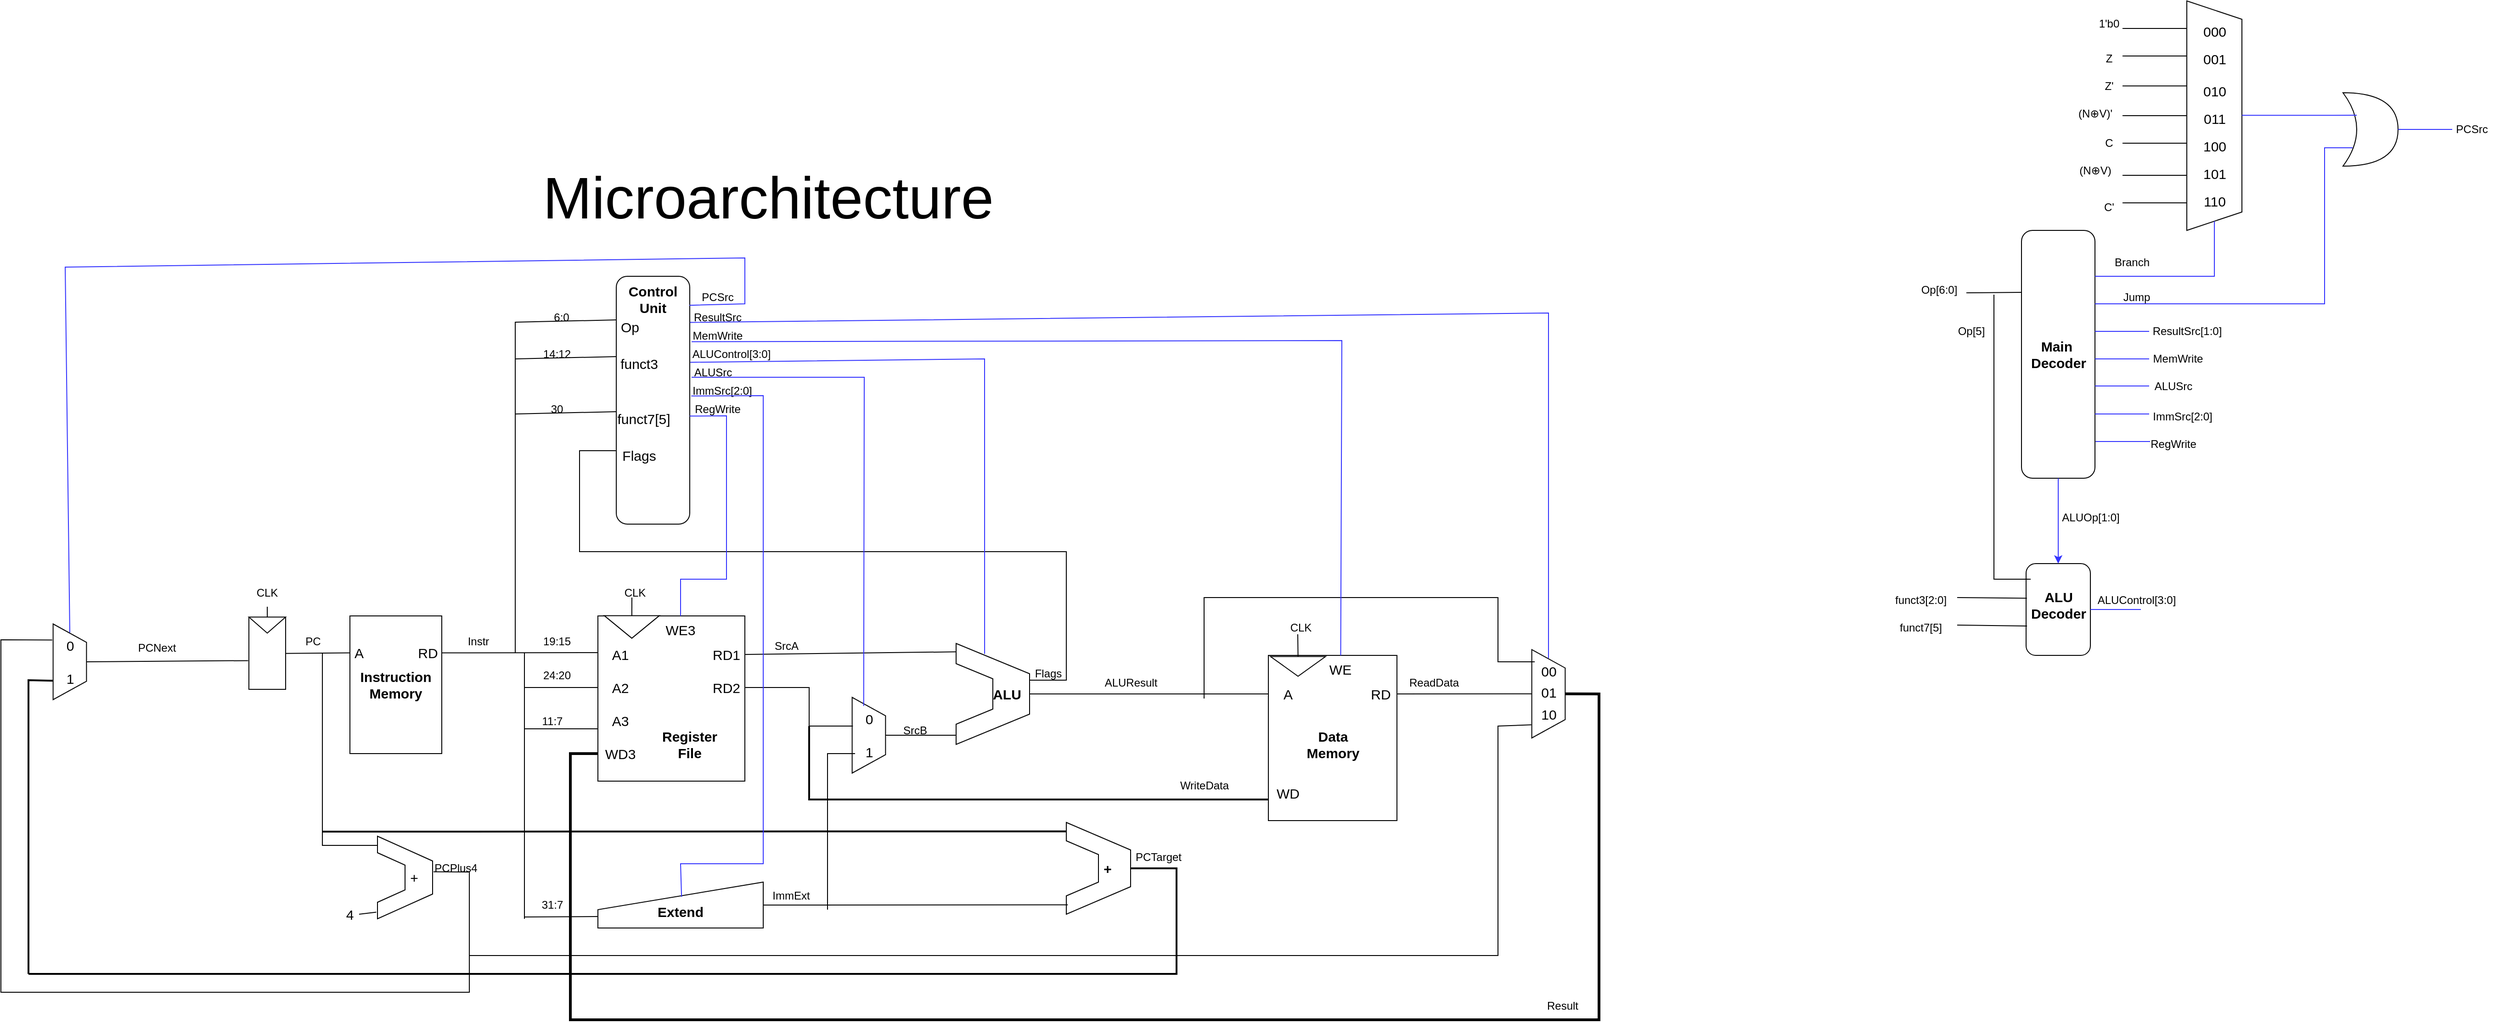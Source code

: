 <mxfile version="24.7.7">
  <diagram name="Page-1" id="c045TEzdk-SqHXNP3rUD">
    <mxGraphModel dx="529" dy="303" grid="1" gridSize="10" guides="1" tooltips="1" connect="1" arrows="1" fold="1" page="1" pageScale="1" pageWidth="3300" pageHeight="2339" math="0" shadow="0">
      <root>
        <mxCell id="0" />
        <mxCell id="1" parent="0" />
        <mxCell id="kE1xLlnzsojC-IhX8l6a-12" value="" style="group" vertex="1" connectable="0" parent="1">
          <mxGeometry x="210" y="710" width="30" height="100" as="geometry" />
        </mxCell>
        <mxCell id="kE1xLlnzsojC-IhX8l6a-8" value="" style="shape=trapezoid;perimeter=trapezoidPerimeter;whiteSpace=wrap;html=1;fixedSize=1;rotation=90;size=20;" vertex="1" parent="kE1xLlnzsojC-IhX8l6a-12">
          <mxGeometry x="-26.25" y="31.818" width="82.5" height="36.364" as="geometry" />
        </mxCell>
        <mxCell id="kE1xLlnzsojC-IhX8l6a-9" value="&lt;font style=&quot;font-size: 15px;&quot;&gt;0&lt;/font&gt;" style="text;html=1;align=center;verticalAlign=middle;whiteSpace=wrap;rounded=0;" vertex="1" parent="kE1xLlnzsojC-IhX8l6a-12">
          <mxGeometry x="3.75" y="18.182" width="22.5" height="27.273" as="geometry" />
        </mxCell>
        <mxCell id="kE1xLlnzsojC-IhX8l6a-10" value="&lt;font style=&quot;font-size: 15px;&quot;&gt;1&lt;/font&gt;" style="text;html=1;align=center;verticalAlign=middle;whiteSpace=wrap;rounded=0;" vertex="1" parent="kE1xLlnzsojC-IhX8l6a-12">
          <mxGeometry x="3.75" y="54.545" width="22.5" height="27.273" as="geometry" />
        </mxCell>
        <mxCell id="kE1xLlnzsojC-IhX8l6a-18" value="" style="group" vertex="1" connectable="0" parent="1">
          <mxGeometry x="530" y="710" width="100" height="150" as="geometry" />
        </mxCell>
        <mxCell id="kE1xLlnzsojC-IhX8l6a-1" value="&lt;font style=&quot;font-size: 15px;&quot;&gt;&lt;b&gt;Instruction Memory&lt;/b&gt;&lt;/font&gt;" style="rounded=0;whiteSpace=wrap;html=1;" vertex="1" parent="kE1xLlnzsojC-IhX8l6a-18">
          <mxGeometry width="100" height="150" as="geometry" />
        </mxCell>
        <mxCell id="kE1xLlnzsojC-IhX8l6a-15" value="&lt;span style=&quot;font-size: 15px;&quot;&gt;A&lt;/span&gt;" style="text;html=1;align=center;verticalAlign=middle;whiteSpace=wrap;rounded=0;" vertex="1" parent="kE1xLlnzsojC-IhX8l6a-18">
          <mxGeometry y="23.002" width="20" height="34.615" as="geometry" />
        </mxCell>
        <mxCell id="kE1xLlnzsojC-IhX8l6a-17" value="&lt;span style=&quot;font-size: 15px;&quot;&gt;RD&lt;/span&gt;" style="text;html=1;align=center;verticalAlign=middle;whiteSpace=wrap;rounded=0;" vertex="1" parent="kE1xLlnzsojC-IhX8l6a-18">
          <mxGeometry x="70" y="23" width="30" height="34.62" as="geometry" />
        </mxCell>
        <mxCell id="kE1xLlnzsojC-IhX8l6a-19" value="" style="group" vertex="1" connectable="0" parent="1">
          <mxGeometry x="410" y="670" width="60" height="120" as="geometry" />
        </mxCell>
        <mxCell id="kE1xLlnzsojC-IhX8l6a-2" value="" style="rounded=0;whiteSpace=wrap;html=1;container=0;" vertex="1" parent="kE1xLlnzsojC-IhX8l6a-19">
          <mxGeometry x="10" y="41.75" width="40" height="78.25" as="geometry" />
        </mxCell>
        <mxCell id="kE1xLlnzsojC-IhX8l6a-3" value="" style="triangle;whiteSpace=wrap;html=1;rotation=90;container=0;" vertex="1" parent="kE1xLlnzsojC-IhX8l6a-19">
          <mxGeometry x="21.25" y="30" width="17.5" height="40" as="geometry" />
        </mxCell>
        <mxCell id="kE1xLlnzsojC-IhX8l6a-4" value="CLK" style="text;html=1;align=center;verticalAlign=middle;whiteSpace=wrap;rounded=0;container=0;" vertex="1" parent="kE1xLlnzsojC-IhX8l6a-19">
          <mxGeometry width="60" height="30" as="geometry" />
        </mxCell>
        <mxCell id="kE1xLlnzsojC-IhX8l6a-5" value="" style="endArrow=none;html=1;rounded=0;exitX=0;exitY=0.5;exitDx=0;exitDy=0;entryX=0.5;entryY=1;entryDx=0;entryDy=0;" edge="1" parent="kE1xLlnzsojC-IhX8l6a-19" source="kE1xLlnzsojC-IhX8l6a-3" target="kE1xLlnzsojC-IhX8l6a-4">
          <mxGeometry width="50" height="50" relative="1" as="geometry">
            <mxPoint x="300" y="88.75" as="sourcePoint" />
            <mxPoint x="350" y="38.75" as="targetPoint" />
          </mxGeometry>
        </mxCell>
        <mxCell id="kE1xLlnzsojC-IhX8l6a-20" value="" style="endArrow=none;html=1;rounded=0;exitX=1;exitY=0.5;exitDx=0;exitDy=0;entryX=0;entryY=0.5;entryDx=0;entryDy=0;" edge="1" parent="1" source="kE1xLlnzsojC-IhX8l6a-2" target="kE1xLlnzsojC-IhX8l6a-15">
          <mxGeometry width="50" height="50" relative="1" as="geometry">
            <mxPoint x="560" y="760" as="sourcePoint" />
            <mxPoint x="610" y="710" as="targetPoint" />
          </mxGeometry>
        </mxCell>
        <mxCell id="kE1xLlnzsojC-IhX8l6a-22" value="" style="endArrow=none;html=1;rounded=0;entryX=-0.02;entryY=0.6;entryDx=0;entryDy=0;exitX=0.5;exitY=0;exitDx=0;exitDy=0;entryPerimeter=0;" edge="1" parent="1" source="kE1xLlnzsojC-IhX8l6a-8" target="kE1xLlnzsojC-IhX8l6a-2">
          <mxGeometry width="50" height="50" relative="1" as="geometry">
            <mxPoint x="250" y="751" as="sourcePoint" />
            <mxPoint x="610" y="710" as="targetPoint" />
          </mxGeometry>
        </mxCell>
        <mxCell id="kE1xLlnzsojC-IhX8l6a-23" value="" style="endArrow=none;html=1;rounded=0;" edge="1" parent="1">
          <mxGeometry width="50" height="50" relative="1" as="geometry">
            <mxPoint x="500" y="750" as="sourcePoint" />
            <mxPoint x="500" y="960" as="targetPoint" />
            <Array as="points">
              <mxPoint x="500" y="960" />
              <mxPoint x="560" y="960" />
            </Array>
          </mxGeometry>
        </mxCell>
        <mxCell id="kE1xLlnzsojC-IhX8l6a-28" value="" style="shape=stencil(tZXRjoIwEEW/pq+bQsPq6wb1PyqOS2NtSdvV3b93oGCs0I0IJISkc7mHIb1DCcttySsgKS0J25A0TSjFO66vT2tuKyicL164EXwvwSvWGX2Cqzi4liFUCUa4WmVbQr/wmfpieaGVQojQygbKg44wLhR66a+Hta//C1YV8s/gwLRNNtXd68yPbAFqskSnIbPre95OZ6KGvSaL7NQ81ORNJsuxEgsxy/e8OH0b/aMOfVdUO2oDA8JdFlL6AYt9YMXruesJnXzWF/h/moawnVsK9eC+/wxaP5sKWI0FPGWMTvOvx9qz0P+ZTfOzsf7Q/sL+FVLbaHKwHgkPHguDmWs8vcQ2VX+ONIUb);whiteSpace=wrap;html=1;fillColor=default;" vertex="1" parent="1">
          <mxGeometry x="560" y="950" width="60" height="90" as="geometry" />
        </mxCell>
        <mxCell id="kE1xLlnzsojC-IhX8l6a-30" value="&lt;font style=&quot;font-size: 15px;&quot;&gt;+&lt;/font&gt;" style="text;html=1;align=center;verticalAlign=middle;whiteSpace=wrap;rounded=0;" vertex="1" parent="1">
          <mxGeometry x="590" y="980" width="20" height="30" as="geometry" />
        </mxCell>
        <mxCell id="kE1xLlnzsojC-IhX8l6a-31" value="&lt;font style=&quot;font-size: 15px;&quot;&gt;4&lt;/font&gt;" style="text;html=1;align=center;verticalAlign=middle;whiteSpace=wrap;rounded=0;" vertex="1" parent="1">
          <mxGeometry x="520" y="1020" width="20" height="30" as="geometry" />
        </mxCell>
        <mxCell id="kE1xLlnzsojC-IhX8l6a-32" value="" style="endArrow=none;html=1;rounded=0;exitX=1;exitY=0.5;exitDx=0;exitDy=0;entryX=-0.022;entryY=0.919;entryDx=0;entryDy=0;entryPerimeter=0;" edge="1" parent="1" source="kE1xLlnzsojC-IhX8l6a-31" target="kE1xLlnzsojC-IhX8l6a-28">
          <mxGeometry width="50" height="50" relative="1" as="geometry">
            <mxPoint x="590" y="970" as="sourcePoint" />
            <mxPoint x="640" y="920" as="targetPoint" />
          </mxGeometry>
        </mxCell>
        <mxCell id="kE1xLlnzsojC-IhX8l6a-33" value="PC" style="text;html=1;align=center;verticalAlign=middle;whiteSpace=wrap;rounded=0;" vertex="1" parent="1">
          <mxGeometry x="460" y="723" width="60" height="30" as="geometry" />
        </mxCell>
        <mxCell id="kE1xLlnzsojC-IhX8l6a-34" value="PCNext" style="text;html=1;align=center;verticalAlign=middle;whiteSpace=wrap;rounded=0;" vertex="1" parent="1">
          <mxGeometry x="290" y="730" width="60" height="30" as="geometry" />
        </mxCell>
        <mxCell id="kE1xLlnzsojC-IhX8l6a-35" value="" style="endArrow=none;html=1;rounded=0;exitX=1;exitY=0.5;exitDx=0;exitDy=0;" edge="1" parent="1" source="kE1xLlnzsojC-IhX8l6a-17">
          <mxGeometry width="50" height="50" relative="1" as="geometry">
            <mxPoint x="770" y="770" as="sourcePoint" />
            <mxPoint x="800" y="750" as="targetPoint" />
          </mxGeometry>
        </mxCell>
        <mxCell id="kE1xLlnzsojC-IhX8l6a-36" value="Instr" style="text;html=1;align=center;verticalAlign=middle;whiteSpace=wrap;rounded=0;" vertex="1" parent="1">
          <mxGeometry x="640" y="723" width="60" height="30" as="geometry" />
        </mxCell>
        <mxCell id="kE1xLlnzsojC-IhX8l6a-40" value="" style="endArrow=none;html=1;rounded=0;entryX=0;entryY=0.25;entryDx=0;entryDy=0;" edge="1" parent="1" target="kE1xLlnzsojC-IhX8l6a-39">
          <mxGeometry width="50" height="50" relative="1" as="geometry">
            <mxPoint x="710" y="750" as="sourcePoint" />
            <mxPoint x="790" y="387.5" as="targetPoint" />
            <Array as="points">
              <mxPoint x="710" y="513" />
              <mxPoint x="710" y="390" />
            </Array>
          </mxGeometry>
        </mxCell>
        <mxCell id="kE1xLlnzsojC-IhX8l6a-49" value="" style="group;movable=1;resizable=1;rotatable=1;deletable=1;editable=1;locked=0;connectable=1;" vertex="1" connectable="0" parent="1">
          <mxGeometry x="800" y="710" width="160" height="180" as="geometry" />
        </mxCell>
        <mxCell id="kE1xLlnzsojC-IhX8l6a-47" value="" style="rounded=0;whiteSpace=wrap;html=1;align=center;movable=1;resizable=1;rotatable=1;deletable=1;editable=1;locked=0;connectable=1;" vertex="1" parent="kE1xLlnzsojC-IhX8l6a-49">
          <mxGeometry width="160" height="180" as="geometry" />
        </mxCell>
        <mxCell id="kE1xLlnzsojC-IhX8l6a-46" value="" style="triangle;whiteSpace=wrap;html=1;rotation=90;" vertex="1" parent="kE1xLlnzsojC-IhX8l6a-49">
          <mxGeometry x="24.615" y="-18" width="24.615" height="60" as="geometry" />
        </mxCell>
        <mxCell id="kE1xLlnzsojC-IhX8l6a-54" value="&lt;font style=&quot;font-size: 15px;&quot;&gt;A1&lt;/font&gt;" style="text;html=1;align=center;verticalAlign=middle;whiteSpace=wrap;rounded=0;" vertex="1" parent="kE1xLlnzsojC-IhX8l6a-49">
          <mxGeometry y="24.0" width="49.231" height="36" as="geometry" />
        </mxCell>
        <mxCell id="kE1xLlnzsojC-IhX8l6a-53" value="&lt;font style=&quot;font-size: 15px;&quot;&gt;A2&lt;/font&gt;" style="text;html=1;align=center;verticalAlign=middle;whiteSpace=wrap;rounded=0;" vertex="1" parent="kE1xLlnzsojC-IhX8l6a-49">
          <mxGeometry y="60" width="49.231" height="36" as="geometry" />
        </mxCell>
        <mxCell id="kE1xLlnzsojC-IhX8l6a-52" value="&lt;font style=&quot;font-size: 15px;&quot;&gt;A3&lt;/font&gt;" style="text;html=1;align=center;verticalAlign=middle;whiteSpace=wrap;rounded=0;" vertex="1" parent="kE1xLlnzsojC-IhX8l6a-49">
          <mxGeometry y="96.0" width="49.231" height="36" as="geometry" />
        </mxCell>
        <mxCell id="kE1xLlnzsojC-IhX8l6a-51" value="&lt;font style=&quot;font-size: 15px;&quot;&gt;WD3&lt;/font&gt;" style="text;html=1;align=center;verticalAlign=middle;whiteSpace=wrap;rounded=0;" vertex="1" parent="kE1xLlnzsojC-IhX8l6a-49">
          <mxGeometry y="132" width="49.231" height="36" as="geometry" />
        </mxCell>
        <mxCell id="kE1xLlnzsojC-IhX8l6a-57" value="&lt;font style=&quot;font-size: 15px;&quot;&gt;RD1&lt;/font&gt;" style="text;html=1;align=center;verticalAlign=middle;whiteSpace=wrap;rounded=0;" vertex="1" parent="kE1xLlnzsojC-IhX8l6a-49">
          <mxGeometry x="120" y="27" width="40" height="30" as="geometry" />
        </mxCell>
        <mxCell id="kE1xLlnzsojC-IhX8l6a-56" value="&lt;font style=&quot;font-size: 15px;&quot;&gt;RD2&lt;/font&gt;" style="text;html=1;align=center;verticalAlign=middle;whiteSpace=wrap;rounded=0;" vertex="1" parent="kE1xLlnzsojC-IhX8l6a-49">
          <mxGeometry x="120" y="63" width="40" height="30" as="geometry" />
        </mxCell>
        <mxCell id="kE1xLlnzsojC-IhX8l6a-50" value="&lt;font style=&quot;font-size: 15px;&quot;&gt;WE3&lt;/font&gt;" style="text;html=1;align=center;verticalAlign=middle;whiteSpace=wrap;rounded=0;" vertex="1" parent="kE1xLlnzsojC-IhX8l6a-49">
          <mxGeometry x="70" width="40" height="30" as="geometry" />
        </mxCell>
        <mxCell id="kE1xLlnzsojC-IhX8l6a-59" value="&lt;font style=&quot;font-size: 15px;&quot;&gt;&lt;b&gt;Register File&lt;/b&gt;&lt;/font&gt;" style="text;html=1;align=center;verticalAlign=middle;whiteSpace=wrap;rounded=0;" vertex="1" parent="kE1xLlnzsojC-IhX8l6a-49">
          <mxGeometry x="70" y="120" width="60" height="40" as="geometry" />
        </mxCell>
        <mxCell id="kE1xLlnzsojC-IhX8l6a-60" value="" style="group" vertex="1" connectable="0" parent="1">
          <mxGeometry x="740" y="340" width="260" height="240" as="geometry" />
        </mxCell>
        <mxCell id="kE1xLlnzsojC-IhX8l6a-37" value="" style="rounded=1;whiteSpace=wrap;html=1;rotation=90;" vertex="1" parent="kE1xLlnzsojC-IhX8l6a-60">
          <mxGeometry x="-15" y="95" width="270" height="80" as="geometry" />
        </mxCell>
        <mxCell id="kE1xLlnzsojC-IhX8l6a-38" value="&lt;font style=&quot;font-size: 15px;&quot;&gt;&lt;b&gt;Control Unit&lt;/b&gt;&lt;/font&gt;" style="text;html=1;align=center;verticalAlign=middle;whiteSpace=wrap;rounded=0;" vertex="1" parent="kE1xLlnzsojC-IhX8l6a-60">
          <mxGeometry x="90" y="10" width="60" height="30" as="geometry" />
        </mxCell>
        <mxCell id="kE1xLlnzsojC-IhX8l6a-39" value="&lt;font style=&quot;font-size: 15px;&quot;&gt;Op&lt;/font&gt;" style="text;html=1;align=center;verticalAlign=middle;whiteSpace=wrap;rounded=0;" vertex="1" parent="kE1xLlnzsojC-IhX8l6a-60">
          <mxGeometry x="80" y="40" width="30" height="30" as="geometry" />
        </mxCell>
        <mxCell id="kE1xLlnzsojC-IhX8l6a-41" value="" style="endArrow=none;html=1;rounded=0;entryX=0;entryY=0.25;entryDx=0;entryDy=0;" edge="1" parent="kE1xLlnzsojC-IhX8l6a-60" target="kE1xLlnzsojC-IhX8l6a-42">
          <mxGeometry width="50" height="50" relative="1" as="geometry">
            <mxPoint x="-30" y="90" as="sourcePoint" />
            <mxPoint x="60" y="90" as="targetPoint" />
          </mxGeometry>
        </mxCell>
        <mxCell id="kE1xLlnzsojC-IhX8l6a-42" value="&lt;font style=&quot;font-size: 15px;&quot;&gt;funct3&lt;/font&gt;" style="text;html=1;align=center;verticalAlign=middle;whiteSpace=wrap;rounded=0;" vertex="1" parent="kE1xLlnzsojC-IhX8l6a-60">
          <mxGeometry x="80" y="80" width="50" height="30" as="geometry" />
        </mxCell>
        <mxCell id="kE1xLlnzsojC-IhX8l6a-43" value="&lt;font style=&quot;font-size: 15px;&quot;&gt;funct7[5]&lt;/font&gt;" style="text;html=1;align=center;verticalAlign=middle;whiteSpace=wrap;rounded=0;" vertex="1" parent="kE1xLlnzsojC-IhX8l6a-60">
          <mxGeometry x="80" y="140" width="60" height="30" as="geometry" />
        </mxCell>
        <mxCell id="kE1xLlnzsojC-IhX8l6a-44" value="" style="endArrow=none;html=1;rounded=0;entryX=0;entryY=0.25;entryDx=0;entryDy=0;" edge="1" parent="kE1xLlnzsojC-IhX8l6a-60" target="kE1xLlnzsojC-IhX8l6a-43">
          <mxGeometry width="50" height="50" relative="1" as="geometry">
            <mxPoint x="-30" y="150" as="sourcePoint" />
            <mxPoint x="80" y="160" as="targetPoint" />
          </mxGeometry>
        </mxCell>
        <mxCell id="kE1xLlnzsojC-IhX8l6a-64" value="6:0" style="text;html=1;align=center;verticalAlign=middle;resizable=0;points=[];autosize=1;strokeColor=none;fillColor=none;" vertex="1" parent="kE1xLlnzsojC-IhX8l6a-60">
          <mxGeometry y="30" width="40" height="30" as="geometry" />
        </mxCell>
        <mxCell id="kE1xLlnzsojC-IhX8l6a-65" value="14:12" style="text;html=1;align=center;verticalAlign=middle;resizable=0;points=[];autosize=1;strokeColor=none;fillColor=none;" vertex="1" parent="kE1xLlnzsojC-IhX8l6a-60">
          <mxGeometry x="-10" y="70" width="50" height="30" as="geometry" />
        </mxCell>
        <mxCell id="kE1xLlnzsojC-IhX8l6a-67" value="30" style="text;html=1;align=center;verticalAlign=middle;resizable=0;points=[];autosize=1;strokeColor=none;fillColor=none;" vertex="1" parent="kE1xLlnzsojC-IhX8l6a-60">
          <mxGeometry x="-5" y="130" width="40" height="30" as="geometry" />
        </mxCell>
        <mxCell id="kE1xLlnzsojC-IhX8l6a-150" value="&lt;span style=&quot;font-size: 15px;&quot;&gt;Flags&lt;/span&gt;" style="text;html=1;align=center;verticalAlign=middle;whiteSpace=wrap;rounded=0;" vertex="1" parent="kE1xLlnzsojC-IhX8l6a-60">
          <mxGeometry x="75" y="180" width="60" height="30" as="geometry" />
        </mxCell>
        <mxCell id="kE1xLlnzsojC-IhX8l6a-157" value="ResultSrc" style="text;html=1;align=center;verticalAlign=middle;resizable=0;points=[];autosize=1;strokeColor=none;fillColor=none;" vertex="1" parent="kE1xLlnzsojC-IhX8l6a-60">
          <mxGeometry x="150" y="30" width="80" height="30" as="geometry" />
        </mxCell>
        <mxCell id="kE1xLlnzsojC-IhX8l6a-158" value="MemWrite" style="text;html=1;align=center;verticalAlign=middle;resizable=0;points=[];autosize=1;strokeColor=none;fillColor=none;" vertex="1" parent="kE1xLlnzsojC-IhX8l6a-60">
          <mxGeometry x="150" y="50" width="80" height="30" as="geometry" />
        </mxCell>
        <mxCell id="kE1xLlnzsojC-IhX8l6a-160" value="ALUControl[3:0]" style="text;html=1;align=center;verticalAlign=middle;resizable=0;points=[];autosize=1;strokeColor=none;fillColor=none;" vertex="1" parent="kE1xLlnzsojC-IhX8l6a-60">
          <mxGeometry x="150" y="70" width="110" height="30" as="geometry" />
        </mxCell>
        <mxCell id="kE1xLlnzsojC-IhX8l6a-162" value="ALUSrc" style="text;html=1;align=center;verticalAlign=middle;resizable=0;points=[];autosize=1;strokeColor=none;fillColor=none;" vertex="1" parent="kE1xLlnzsojC-IhX8l6a-60">
          <mxGeometry x="155" y="90" width="60" height="30" as="geometry" />
        </mxCell>
        <mxCell id="kE1xLlnzsojC-IhX8l6a-166" value="ImmSrc[2:0]" style="text;html=1;align=center;verticalAlign=middle;resizable=0;points=[];autosize=1;strokeColor=none;fillColor=none;" vertex="1" parent="kE1xLlnzsojC-IhX8l6a-60">
          <mxGeometry x="150" y="110" width="90" height="30" as="geometry" />
        </mxCell>
        <mxCell id="kE1xLlnzsojC-IhX8l6a-164" value="RegWrite" style="text;html=1;align=center;verticalAlign=middle;resizable=0;points=[];autosize=1;strokeColor=none;fillColor=none;" vertex="1" parent="kE1xLlnzsojC-IhX8l6a-60">
          <mxGeometry x="155" y="130" width="70" height="30" as="geometry" />
        </mxCell>
        <mxCell id="kE1xLlnzsojC-IhX8l6a-68" value="19:15" style="text;html=1;align=center;verticalAlign=middle;resizable=0;points=[];autosize=1;strokeColor=none;fillColor=none;" vertex="1" parent="1">
          <mxGeometry x="730" y="723" width="50" height="30" as="geometry" />
        </mxCell>
        <mxCell id="kE1xLlnzsojC-IhX8l6a-69" value="" style="endArrow=none;html=1;rounded=0;" edge="1" parent="1">
          <mxGeometry width="50" height="50" relative="1" as="geometry">
            <mxPoint x="720" y="750" as="sourcePoint" />
            <mxPoint x="720" y="1040" as="targetPoint" />
          </mxGeometry>
        </mxCell>
        <mxCell id="kE1xLlnzsojC-IhX8l6a-70" value="" style="endArrow=none;html=1;rounded=0;entryX=0;entryY=0.5;entryDx=0;entryDy=0;" edge="1" parent="1" target="kE1xLlnzsojC-IhX8l6a-53">
          <mxGeometry width="50" height="50" relative="1" as="geometry">
            <mxPoint x="720" y="788" as="sourcePoint" />
            <mxPoint x="820" y="780" as="targetPoint" />
          </mxGeometry>
        </mxCell>
        <mxCell id="kE1xLlnzsojC-IhX8l6a-71" value="" style="endArrow=none;html=1;rounded=0;entryX=0;entryY=0.75;entryDx=0;entryDy=0;" edge="1" parent="1" target="kE1xLlnzsojC-IhX8l6a-52">
          <mxGeometry width="50" height="50" relative="1" as="geometry">
            <mxPoint x="720" y="833" as="sourcePoint" />
            <mxPoint x="780" y="830" as="targetPoint" />
          </mxGeometry>
        </mxCell>
        <mxCell id="kE1xLlnzsojC-IhX8l6a-73" value="24:20" style="text;html=1;align=center;verticalAlign=middle;resizable=0;points=[];autosize=1;strokeColor=none;fillColor=none;" vertex="1" parent="1">
          <mxGeometry x="730" y="760" width="50" height="30" as="geometry" />
        </mxCell>
        <mxCell id="kE1xLlnzsojC-IhX8l6a-74" value="11:7" style="text;html=1;align=center;verticalAlign=middle;resizable=0;points=[];autosize=1;strokeColor=none;fillColor=none;" vertex="1" parent="1">
          <mxGeometry x="725" y="810" width="50" height="30" as="geometry" />
        </mxCell>
        <mxCell id="kE1xLlnzsojC-IhX8l6a-76" value="&lt;div&gt;&lt;br&gt;&lt;/div&gt;&lt;b&gt;&lt;font style=&quot;font-size: 15px;&quot;&gt;Extend&lt;/font&gt;&lt;/b&gt;" style="shape=manualInput;whiteSpace=wrap;html=1;" vertex="1" parent="1">
          <mxGeometry x="800" y="1000" width="180" height="50" as="geometry" />
        </mxCell>
        <mxCell id="kE1xLlnzsojC-IhX8l6a-77" value="" style="endArrow=none;html=1;rounded=0;entryX=0;entryY=0.75;entryDx=0;entryDy=0;" edge="1" parent="1" target="kE1xLlnzsojC-IhX8l6a-76">
          <mxGeometry width="50" height="50" relative="1" as="geometry">
            <mxPoint x="720" y="1038" as="sourcePoint" />
            <mxPoint x="820" y="980" as="targetPoint" />
          </mxGeometry>
        </mxCell>
        <mxCell id="kE1xLlnzsojC-IhX8l6a-78" value="31:7" style="text;html=1;align=center;verticalAlign=middle;resizable=0;points=[];autosize=1;strokeColor=none;fillColor=none;" vertex="1" parent="1">
          <mxGeometry x="725" y="1010" width="50" height="30" as="geometry" />
        </mxCell>
        <mxCell id="kE1xLlnzsojC-IhX8l6a-84" value="" style="endArrow=none;html=1;rounded=0;exitX=0.212;exitY=1.027;exitDx=0;exitDy=0;exitPerimeter=0;entryX=1.017;entryY=0.43;entryDx=0;entryDy=0;entryPerimeter=0;" edge="1" parent="1" source="kE1xLlnzsojC-IhX8l6a-8" target="kE1xLlnzsojC-IhX8l6a-28">
          <mxGeometry width="50" height="50" relative="1" as="geometry">
            <mxPoint x="150" y="720" as="sourcePoint" />
            <mxPoint x="660" y="990" as="targetPoint" />
            <Array as="points">
              <mxPoint x="150" y="736" />
              <mxPoint x="150" y="1120" />
              <mxPoint x="660" y="1120" />
              <mxPoint x="660" y="989" />
            </Array>
          </mxGeometry>
        </mxCell>
        <mxCell id="kE1xLlnzsojC-IhX8l6a-85" value="PCPlus4" style="text;html=1;align=center;verticalAlign=middle;resizable=0;points=[];autosize=1;strokeColor=none;fillColor=none;" vertex="1" parent="1">
          <mxGeometry x="610" y="970" width="70" height="30" as="geometry" />
        </mxCell>
        <mxCell id="kE1xLlnzsojC-IhX8l6a-86" value="" style="endArrow=none;html=1;rounded=0;entryX=0;entryY=0.5;entryDx=0;entryDy=0;" edge="1" parent="1" target="kE1xLlnzsojC-IhX8l6a-46">
          <mxGeometry width="50" height="50" relative="1" as="geometry">
            <mxPoint x="837" y="690" as="sourcePoint" />
            <mxPoint x="870" y="790" as="targetPoint" />
          </mxGeometry>
        </mxCell>
        <mxCell id="kE1xLlnzsojC-IhX8l6a-87" value="CLK" style="text;html=1;align=center;verticalAlign=middle;resizable=0;points=[];autosize=1;strokeColor=none;fillColor=none;" vertex="1" parent="1">
          <mxGeometry x="815" y="670" width="50" height="30" as="geometry" />
        </mxCell>
        <mxCell id="kE1xLlnzsojC-IhX8l6a-90" value="" style="group;fillColor=default;gradientColor=none;" vertex="1" connectable="0" parent="1">
          <mxGeometry x="1190" y="740" width="80" height="110" as="geometry" />
        </mxCell>
        <mxCell id="kE1xLlnzsojC-IhX8l6a-88" value="" style="shape=stencil(tZXRjoIwEEW/pq+bQsPq6wb1PyqOS2NtSdvV3b93oGCs0I0IJISkc7mHIb1DCcttySsgKS0J25A0TSjFO66vT2tuKyicL164EXwvwSvWGX2Cqzi4liFUCUa4WmVbQr/wmfpieaGVQojQygbKg44wLhR66a+Hta//C1YV8s/gwLRNNtXd68yPbAFqskSnIbPre95OZ6KGvSaL7NQ81ORNJsuxEgsxy/e8OH0b/aMOfVdUO2oDA8JdFlL6AYt9YMXruesJnXzWF/h/moawnVsK9eC+/wxaP5sKWI0FPGWMTvOvx9qz0P+ZTfOzsf7Q/sL+FVLbaHKwHgkPHguDmWs8vcQ2VX+ONIUb);whiteSpace=wrap;html=1;" vertex="1" parent="kE1xLlnzsojC-IhX8l6a-90">
          <mxGeometry width="80" height="110" as="geometry" />
        </mxCell>
        <mxCell id="kE1xLlnzsojC-IhX8l6a-89" value="&lt;b&gt;&lt;font style=&quot;font-size: 15px;&quot;&gt;ALU&lt;/font&gt;&lt;/b&gt;" style="text;html=1;align=center;verticalAlign=middle;resizable=0;points=[];autosize=1;strokeColor=none;fillColor=none;" vertex="1" parent="kE1xLlnzsojC-IhX8l6a-90">
          <mxGeometry x="30" y="40" width="50" height="30" as="geometry" />
        </mxCell>
        <mxCell id="kE1xLlnzsojC-IhX8l6a-91" value="" style="endArrow=none;html=1;rounded=0;exitX=1;exitY=0.5;exitDx=0;exitDy=0;entryX=-0.002;entryY=0.083;entryDx=0;entryDy=0;entryPerimeter=0;" edge="1" parent="1" source="kE1xLlnzsojC-IhX8l6a-57" target="kE1xLlnzsojC-IhX8l6a-88">
          <mxGeometry width="50" height="50" relative="1" as="geometry">
            <mxPoint x="1090" y="830" as="sourcePoint" />
            <mxPoint x="1190" y="750" as="targetPoint" />
          </mxGeometry>
        </mxCell>
        <mxCell id="kE1xLlnzsojC-IhX8l6a-93" value="" style="group" vertex="1" connectable="0" parent="1">
          <mxGeometry x="1080" y="790" width="30" height="100" as="geometry" />
        </mxCell>
        <mxCell id="kE1xLlnzsojC-IhX8l6a-94" value="" style="shape=trapezoid;perimeter=trapezoidPerimeter;whiteSpace=wrap;html=1;fixedSize=1;rotation=90;size=20;" vertex="1" parent="kE1xLlnzsojC-IhX8l6a-93">
          <mxGeometry x="-26.25" y="31.818" width="82.5" height="36.364" as="geometry" />
        </mxCell>
        <mxCell id="kE1xLlnzsojC-IhX8l6a-95" value="&lt;font style=&quot;font-size: 15px;&quot;&gt;0&lt;/font&gt;" style="text;html=1;align=center;verticalAlign=middle;whiteSpace=wrap;rounded=0;" vertex="1" parent="kE1xLlnzsojC-IhX8l6a-93">
          <mxGeometry x="3.75" y="18.182" width="22.5" height="27.273" as="geometry" />
        </mxCell>
        <mxCell id="kE1xLlnzsojC-IhX8l6a-96" value="&lt;font style=&quot;font-size: 15px;&quot;&gt;1&lt;/font&gt;" style="text;html=1;align=center;verticalAlign=middle;whiteSpace=wrap;rounded=0;" vertex="1" parent="kE1xLlnzsojC-IhX8l6a-93">
          <mxGeometry x="3.75" y="54.545" width="22.5" height="27.273" as="geometry" />
        </mxCell>
        <mxCell id="kE1xLlnzsojC-IhX8l6a-97" value="" style="endArrow=none;html=1;rounded=0;entryX=0.5;entryY=0;entryDx=0;entryDy=0;" edge="1" parent="1" target="kE1xLlnzsojC-IhX8l6a-94">
          <mxGeometry width="50" height="50" relative="1" as="geometry">
            <mxPoint x="1190" y="840" as="sourcePoint" />
            <mxPoint x="1110" y="800" as="targetPoint" />
          </mxGeometry>
        </mxCell>
        <mxCell id="kE1xLlnzsojC-IhX8l6a-98" value="" style="endArrow=none;html=1;rounded=0;exitX=1;exitY=0.5;exitDx=0;exitDy=0;entryX=0.024;entryY=0.897;entryDx=0;entryDy=0;entryPerimeter=0;" edge="1" parent="1" source="kE1xLlnzsojC-IhX8l6a-76" target="kE1xLlnzsojC-IhX8l6a-108">
          <mxGeometry width="50" height="50" relative="1" as="geometry">
            <mxPoint x="1060" y="950" as="sourcePoint" />
            <mxPoint x="1260" y="1025" as="targetPoint" />
          </mxGeometry>
        </mxCell>
        <mxCell id="kE1xLlnzsojC-IhX8l6a-101" value="" style="endArrow=none;html=1;rounded=0;entryX=1;entryY=0.5;entryDx=0;entryDy=0;" edge="1" parent="1" target="kE1xLlnzsojC-IhX8l6a-56">
          <mxGeometry width="50" height="50" relative="1" as="geometry">
            <mxPoint x="1030" y="788" as="sourcePoint" />
            <mxPoint x="1110" y="930" as="targetPoint" />
            <Array as="points">
              <mxPoint x="1030" y="830" />
              <mxPoint x="1030" y="788" />
            </Array>
          </mxGeometry>
        </mxCell>
        <mxCell id="kE1xLlnzsojC-IhX8l6a-102" value="" style="endArrow=none;html=1;rounded=0;entryX=0.379;entryY=0.977;entryDx=0;entryDy=0;entryPerimeter=0;" edge="1" parent="1" target="kE1xLlnzsojC-IhX8l6a-94">
          <mxGeometry width="50" height="50" relative="1" as="geometry">
            <mxPoint x="1030" y="830" as="sourcePoint" />
            <mxPoint x="1110" y="930" as="targetPoint" />
          </mxGeometry>
        </mxCell>
        <mxCell id="kE1xLlnzsojC-IhX8l6a-103" value="SrcB" style="text;html=1;align=center;verticalAlign=middle;resizable=0;points=[];autosize=1;strokeColor=none;fillColor=none;" vertex="1" parent="1">
          <mxGeometry x="1120" y="820" width="50" height="30" as="geometry" />
        </mxCell>
        <mxCell id="kE1xLlnzsojC-IhX8l6a-106" value="" style="endArrow=none;html=1;rounded=0;" edge="1" parent="1">
          <mxGeometry width="50" height="50" relative="1" as="geometry">
            <mxPoint x="1050" y="1030" as="sourcePoint" />
            <mxPoint x="1050" y="860" as="targetPoint" />
            <Array as="points">
              <mxPoint x="1050" y="860" />
              <mxPoint x="1080" y="860" />
            </Array>
          </mxGeometry>
        </mxCell>
        <mxCell id="kE1xLlnzsojC-IhX8l6a-107" value="ImmExt" style="text;html=1;align=center;verticalAlign=middle;resizable=0;points=[];autosize=1;strokeColor=none;fillColor=none;" vertex="1" parent="1">
          <mxGeometry x="980" y="1000" width="60" height="30" as="geometry" />
        </mxCell>
        <mxCell id="kE1xLlnzsojC-IhX8l6a-108" value="" style="shape=stencil(tZXRjoIwEEW/pq+bQsPq6wb1PyqOS2NtSdvV3b93oGCs0I0IJISkc7mHIb1DCcttySsgKS0J25A0TSjFO66vT2tuKyicL164EXwvwSvWGX2Cqzi4liFUCUa4WmVbQr/wmfpieaGVQojQygbKg44wLhR66a+Hta//C1YV8s/gwLRNNtXd68yPbAFqskSnIbPre95OZ6KGvSaL7NQ81ORNJsuxEgsxy/e8OH0b/aMOfVdUO2oDA8JdFlL6AYt9YMXruesJnXzWF/h/moawnVsK9eC+/wxaP5sKWI0FPGWMTvOvx9qz0P+ZTfOzsf7Q/sL+FVLbaHKwHgkPHguDmWs8vcQ2VX+ONIUb);whiteSpace=wrap;html=1;" vertex="1" parent="1">
          <mxGeometry x="1310" y="935" width="70" height="100" as="geometry" />
        </mxCell>
        <mxCell id="kE1xLlnzsojC-IhX8l6a-109" value="&lt;font style=&quot;font-size: 15px;&quot;&gt;&lt;b&gt;+&lt;/b&gt;&lt;/font&gt;" style="text;html=1;align=center;verticalAlign=middle;whiteSpace=wrap;rounded=0;" vertex="1" parent="1">
          <mxGeometry x="1340" y="970" width="30" height="30" as="geometry" />
        </mxCell>
        <mxCell id="kE1xLlnzsojC-IhX8l6a-110" value="" style="endArrow=none;html=1;rounded=0;entryX=-0.005;entryY=0.097;entryDx=0;entryDy=0;entryPerimeter=0;strokeWidth=2;" edge="1" parent="1" target="kE1xLlnzsojC-IhX8l6a-108">
          <mxGeometry width="50" height="50" relative="1" as="geometry">
            <mxPoint x="500" y="945" as="sourcePoint" />
            <mxPoint x="1030" y="890" as="targetPoint" />
          </mxGeometry>
        </mxCell>
        <mxCell id="kE1xLlnzsojC-IhX8l6a-112" value="" style="endArrow=none;html=1;rounded=0;exitX=1;exitY=0.5;exitDx=0;exitDy=0;strokeWidth=2;" edge="1" parent="1" source="kE1xLlnzsojC-IhX8l6a-108">
          <mxGeometry width="50" height="50" relative="1" as="geometry">
            <mxPoint x="1450" y="950" as="sourcePoint" />
            <mxPoint x="180" y="1100" as="targetPoint" />
            <Array as="points">
              <mxPoint x="1430" y="985" />
              <mxPoint x="1430" y="1100" />
            </Array>
          </mxGeometry>
        </mxCell>
        <mxCell id="kE1xLlnzsojC-IhX8l6a-113" value="" style="endArrow=none;html=1;rounded=0;entryX=0.75;entryY=1;entryDx=0;entryDy=0;strokeWidth=2;" edge="1" parent="1" target="kE1xLlnzsojC-IhX8l6a-8">
          <mxGeometry width="50" height="50" relative="1" as="geometry">
            <mxPoint x="180" y="1100" as="sourcePoint" />
            <mxPoint x="310" y="990" as="targetPoint" />
            <Array as="points">
              <mxPoint x="180" y="780" />
            </Array>
          </mxGeometry>
        </mxCell>
        <mxCell id="kE1xLlnzsojC-IhX8l6a-115" value="" style="group;movable=1;resizable=1;rotatable=1;deletable=1;editable=1;locked=0;connectable=1;" vertex="1" connectable="0" parent="1">
          <mxGeometry x="1530" y="753" width="140" height="180" as="geometry" />
        </mxCell>
        <mxCell id="kE1xLlnzsojC-IhX8l6a-116" value="" style="rounded=0;whiteSpace=wrap;html=1;align=center;movable=1;resizable=1;rotatable=1;deletable=1;editable=1;locked=0;connectable=1;" vertex="1" parent="kE1xLlnzsojC-IhX8l6a-115">
          <mxGeometry width="140" height="180" as="geometry" />
        </mxCell>
        <mxCell id="kE1xLlnzsojC-IhX8l6a-117" value="" style="triangle;whiteSpace=wrap;html=1;rotation=90;" vertex="1" parent="kE1xLlnzsojC-IhX8l6a-115">
          <mxGeometry x="21.538" y="-18" width="21.538" height="60" as="geometry" />
        </mxCell>
        <mxCell id="kE1xLlnzsojC-IhX8l6a-118" value="&lt;font style=&quot;font-size: 15px;&quot;&gt;A&lt;/font&gt;" style="text;html=1;align=center;verticalAlign=middle;whiteSpace=wrap;rounded=0;" vertex="1" parent="kE1xLlnzsojC-IhX8l6a-115">
          <mxGeometry y="24.0" width="43.077" height="36" as="geometry" />
        </mxCell>
        <mxCell id="kE1xLlnzsojC-IhX8l6a-121" value="&lt;font style=&quot;font-size: 15px;&quot;&gt;WD&lt;/font&gt;" style="text;html=1;align=center;verticalAlign=middle;whiteSpace=wrap;rounded=0;" vertex="1" parent="kE1xLlnzsojC-IhX8l6a-115">
          <mxGeometry y="132" width="43.077" height="36" as="geometry" />
        </mxCell>
        <mxCell id="kE1xLlnzsojC-IhX8l6a-122" value="&lt;font style=&quot;font-size: 15px;&quot;&gt;RD&lt;/font&gt;" style="text;html=1;align=center;verticalAlign=middle;whiteSpace=wrap;rounded=0;" vertex="1" parent="kE1xLlnzsojC-IhX8l6a-115">
          <mxGeometry x="105" y="27" width="35" height="30" as="geometry" />
        </mxCell>
        <mxCell id="kE1xLlnzsojC-IhX8l6a-124" value="&lt;font style=&quot;font-size: 15px;&quot;&gt;WE&lt;/font&gt;" style="text;html=1;align=center;verticalAlign=middle;whiteSpace=wrap;rounded=0;" vertex="1" parent="kE1xLlnzsojC-IhX8l6a-115">
          <mxGeometry x="61.25" width="35" height="30" as="geometry" />
        </mxCell>
        <mxCell id="kE1xLlnzsojC-IhX8l6a-125" value="&lt;font style=&quot;font-size: 15px;&quot;&gt;&lt;b&gt;Data Memory&lt;/b&gt;&lt;/font&gt;" style="text;html=1;align=center;verticalAlign=middle;whiteSpace=wrap;rounded=0;" vertex="1" parent="kE1xLlnzsojC-IhX8l6a-115">
          <mxGeometry x="43.75" y="77" width="52.5" height="40" as="geometry" />
        </mxCell>
        <mxCell id="kE1xLlnzsojC-IhX8l6a-127" value="" style="endArrow=none;html=1;rounded=0;entryX=0;entryY=0.5;entryDx=0;entryDy=0;" edge="1" parent="1" target="kE1xLlnzsojC-IhX8l6a-118">
          <mxGeometry width="50" height="50" relative="1" as="geometry">
            <mxPoint x="1270" y="795" as="sourcePoint" />
            <mxPoint x="1670" y="790" as="targetPoint" />
          </mxGeometry>
        </mxCell>
        <mxCell id="kE1xLlnzsojC-IhX8l6a-128" value="" style="endArrow=none;html=1;rounded=0;exitX=0;exitY=0.5;exitDx=0;exitDy=0;" edge="1" parent="1" source="kE1xLlnzsojC-IhX8l6a-117">
          <mxGeometry width="50" height="50" relative="1" as="geometry">
            <mxPoint x="1620" y="840" as="sourcePoint" />
            <mxPoint x="1562" y="730" as="targetPoint" />
          </mxGeometry>
        </mxCell>
        <mxCell id="kE1xLlnzsojC-IhX8l6a-129" value="CLK" style="text;html=1;align=center;verticalAlign=middle;resizable=0;points=[];autosize=1;strokeColor=none;fillColor=none;" vertex="1" parent="1">
          <mxGeometry x="1540" y="708" width="50" height="30" as="geometry" />
        </mxCell>
        <mxCell id="kE1xLlnzsojC-IhX8l6a-130" value="" style="endArrow=none;html=1;rounded=0;strokeWidth=2;" edge="1" parent="1">
          <mxGeometry width="50" height="50" relative="1" as="geometry">
            <mxPoint x="1030" y="830" as="sourcePoint" />
            <mxPoint x="1530" y="910" as="targetPoint" />
            <Array as="points">
              <mxPoint x="1030" y="910" />
            </Array>
          </mxGeometry>
        </mxCell>
        <mxCell id="kE1xLlnzsojC-IhX8l6a-131" value="WriteData" style="text;html=1;align=center;verticalAlign=middle;resizable=0;points=[];autosize=1;strokeColor=none;fillColor=none;" vertex="1" parent="1">
          <mxGeometry x="1420" y="880" width="80" height="30" as="geometry" />
        </mxCell>
        <mxCell id="kE1xLlnzsojC-IhX8l6a-132" value="" style="group" vertex="1" connectable="0" parent="1">
          <mxGeometry x="1820" y="738" width="63.12" height="100" as="geometry" />
        </mxCell>
        <mxCell id="kE1xLlnzsojC-IhX8l6a-133" value="" style="shape=trapezoid;perimeter=trapezoidPerimeter;whiteSpace=wrap;html=1;fixedSize=1;rotation=90;size=20;" vertex="1" parent="kE1xLlnzsojC-IhX8l6a-132">
          <mxGeometry x="-33.13" y="38.69" width="96.25" height="36.36" as="geometry" />
        </mxCell>
        <mxCell id="kE1xLlnzsojC-IhX8l6a-134" value="&lt;font style=&quot;font-size: 15px;&quot;&gt;00&lt;/font&gt;" style="text;html=1;align=center;verticalAlign=middle;whiteSpace=wrap;rounded=0;" vertex="1" parent="kE1xLlnzsojC-IhX8l6a-132">
          <mxGeometry x="3.75" y="18.182" width="22.5" height="27.273" as="geometry" />
        </mxCell>
        <mxCell id="kE1xLlnzsojC-IhX8l6a-135" value="&lt;font style=&quot;font-size: 15px;&quot;&gt;01&lt;/font&gt;" style="text;html=1;align=center;verticalAlign=middle;whiteSpace=wrap;rounded=0;" vertex="1" parent="kE1xLlnzsojC-IhX8l6a-132">
          <mxGeometry x="3.75" y="40.905" width="22.5" height="27.273" as="geometry" />
        </mxCell>
        <mxCell id="kE1xLlnzsojC-IhX8l6a-140" value="&lt;font style=&quot;font-size: 15px;&quot;&gt;10&lt;/font&gt;" style="text;html=1;align=center;verticalAlign=middle;whiteSpace=wrap;rounded=0;" vertex="1" parent="kE1xLlnzsojC-IhX8l6a-132">
          <mxGeometry x="3.75" y="64.995" width="22.5" height="27.273" as="geometry" />
        </mxCell>
        <mxCell id="kE1xLlnzsojC-IhX8l6a-142" value="" style="endArrow=none;html=1;rounded=0;exitX=1;exitY=0.5;exitDx=0;exitDy=0;entryX=0.5;entryY=1;entryDx=0;entryDy=0;" edge="1" parent="1" source="kE1xLlnzsojC-IhX8l6a-122" target="kE1xLlnzsojC-IhX8l6a-133">
          <mxGeometry width="50" height="50" relative="1" as="geometry">
            <mxPoint x="1840" y="940" as="sourcePoint" />
            <mxPoint x="1890" y="890" as="targetPoint" />
          </mxGeometry>
        </mxCell>
        <mxCell id="kE1xLlnzsojC-IhX8l6a-143" value="" style="endArrow=none;html=1;rounded=0;" edge="1" parent="1">
          <mxGeometry width="50" height="50" relative="1" as="geometry">
            <mxPoint x="1820" y="760" as="sourcePoint" />
            <mxPoint x="1460" y="800" as="targetPoint" />
            <Array as="points">
              <mxPoint x="1780" y="760" />
              <mxPoint x="1780" y="690" />
              <mxPoint x="1460" y="690" />
            </Array>
          </mxGeometry>
        </mxCell>
        <mxCell id="kE1xLlnzsojC-IhX8l6a-144" value="ALUResult" style="text;html=1;align=center;verticalAlign=middle;resizable=0;points=[];autosize=1;strokeColor=none;fillColor=none;" vertex="1" parent="1">
          <mxGeometry x="1340" y="768" width="80" height="30" as="geometry" />
        </mxCell>
        <mxCell id="kE1xLlnzsojC-IhX8l6a-145" value="" style="endArrow=none;html=1;rounded=0;entryX=0.851;entryY=1.013;entryDx=0;entryDy=0;entryPerimeter=0;" edge="1" parent="1" target="kE1xLlnzsojC-IhX8l6a-133">
          <mxGeometry width="50" height="50" relative="1" as="geometry">
            <mxPoint x="660" y="1080" as="sourcePoint" />
            <mxPoint x="1780" y="880" as="targetPoint" />
            <Array as="points">
              <mxPoint x="1780" y="1080" />
              <mxPoint x="1780" y="830" />
            </Array>
          </mxGeometry>
        </mxCell>
        <mxCell id="kE1xLlnzsojC-IhX8l6a-146" value="" style="endArrow=none;html=1;rounded=0;exitX=0.5;exitY=0;exitDx=0;exitDy=0;entryX=0;entryY=0.5;entryDx=0;entryDy=0;strokeWidth=3;" edge="1" parent="1" source="kE1xLlnzsojC-IhX8l6a-133" target="kE1xLlnzsojC-IhX8l6a-51">
          <mxGeometry width="50" height="50" relative="1" as="geometry">
            <mxPoint x="1820" y="950" as="sourcePoint" />
            <mxPoint x="780" y="910" as="targetPoint" />
            <Array as="points">
              <mxPoint x="1890" y="795" />
              <mxPoint x="1890" y="1150" />
              <mxPoint x="770" y="1150" />
              <mxPoint x="770" y="860" />
            </Array>
          </mxGeometry>
        </mxCell>
        <mxCell id="kE1xLlnzsojC-IhX8l6a-147" value="Result" style="text;html=1;align=center;verticalAlign=middle;resizable=0;points=[];autosize=1;strokeColor=none;fillColor=none;" vertex="1" parent="1">
          <mxGeometry x="1820" y="1120" width="60" height="30" as="geometry" />
        </mxCell>
        <mxCell id="kE1xLlnzsojC-IhX8l6a-148" value="ReadData" style="text;html=1;align=center;verticalAlign=middle;resizable=0;points=[];autosize=1;strokeColor=none;fillColor=none;" vertex="1" parent="1">
          <mxGeometry x="1670" y="768" width="80" height="30" as="geometry" />
        </mxCell>
        <mxCell id="kE1xLlnzsojC-IhX8l6a-149" value="PCTarget" style="text;html=1;align=center;verticalAlign=middle;resizable=0;points=[];autosize=1;strokeColor=none;fillColor=none;" vertex="1" parent="1">
          <mxGeometry x="1375" y="958" width="70" height="30" as="geometry" />
        </mxCell>
        <mxCell id="kE1xLlnzsojC-IhX8l6a-151" value="" style="endArrow=none;html=1;rounded=0;exitX=1;exitY=0;exitDx=0;exitDy=0;exitPerimeter=0;" edge="1" parent="1" source="kE1xLlnzsojC-IhX8l6a-89">
          <mxGeometry width="50" height="50" relative="1" as="geometry">
            <mxPoint x="1274" y="786" as="sourcePoint" />
            <mxPoint x="820" y="530" as="targetPoint" />
            <Array as="points">
              <mxPoint x="1310" y="780" />
              <mxPoint x="1310" y="640" />
              <mxPoint x="780" y="640" />
              <mxPoint x="780" y="530" />
            </Array>
          </mxGeometry>
        </mxCell>
        <mxCell id="kE1xLlnzsojC-IhX8l6a-152" value="Flags" style="text;html=1;align=center;verticalAlign=middle;resizable=0;points=[];autosize=1;strokeColor=none;fillColor=none;" vertex="1" parent="1">
          <mxGeometry x="1265" y="758" width="50" height="30" as="geometry" />
        </mxCell>
        <mxCell id="kE1xLlnzsojC-IhX8l6a-153" value="" style="endArrow=none;html=1;rounded=0;strokeColor=#3333FF;exitX=0.186;exitY=-0.004;exitDx=0;exitDy=0;entryX=0.5;entryY=0;entryDx=0;entryDy=0;exitPerimeter=0;" edge="1" parent="1" source="kE1xLlnzsojC-IhX8l6a-37" target="kE1xLlnzsojC-IhX8l6a-134">
          <mxGeometry width="50" height="50" relative="1" as="geometry">
            <mxPoint x="940" y="440" as="sourcePoint" />
            <mxPoint x="1230" y="480" as="targetPoint" />
            <Array as="points">
              <mxPoint x="1835" y="380" />
            </Array>
          </mxGeometry>
        </mxCell>
        <mxCell id="kE1xLlnzsojC-IhX8l6a-154" value="" style="endArrow=none;html=1;rounded=0;strokeColor=#3333FF;exitX=0.117;exitY=0.004;exitDx=0;exitDy=0;exitPerimeter=0;entryX=0.5;entryY=0;entryDx=0;entryDy=0;" edge="1" parent="1" source="kE1xLlnzsojC-IhX8l6a-37" target="kE1xLlnzsojC-IhX8l6a-9">
          <mxGeometry width="50" height="50" relative="1" as="geometry">
            <mxPoint x="1000" y="470" as="sourcePoint" />
            <mxPoint x="670" y="370" as="targetPoint" />
            <Array as="points">
              <mxPoint x="960" y="370" />
              <mxPoint x="960" y="320" />
              <mxPoint x="220" y="330" />
            </Array>
          </mxGeometry>
        </mxCell>
        <mxCell id="kE1xLlnzsojC-IhX8l6a-155" value="PCSrc" style="text;html=1;align=center;verticalAlign=middle;resizable=0;points=[];autosize=1;strokeColor=none;fillColor=none;" vertex="1" parent="1">
          <mxGeometry x="900" y="348" width="60" height="30" as="geometry" />
        </mxCell>
        <mxCell id="kE1xLlnzsojC-IhX8l6a-156" value="" style="endArrow=none;html=1;rounded=0;strokeColor=#3333FF;entryX=0.5;entryY=0;entryDx=0;entryDy=0;exitX=0.264;exitY=-0.025;exitDx=0;exitDy=0;exitPerimeter=0;" edge="1" parent="1" source="kE1xLlnzsojC-IhX8l6a-37" target="kE1xLlnzsojC-IhX8l6a-124">
          <mxGeometry width="50" height="50" relative="1" as="geometry">
            <mxPoint x="900" y="444" as="sourcePoint" />
            <mxPoint x="1050" y="433" as="targetPoint" />
            <Array as="points">
              <mxPoint x="1610" y="410" />
            </Array>
          </mxGeometry>
        </mxCell>
        <mxCell id="kE1xLlnzsojC-IhX8l6a-159" value="" style="endArrow=none;html=1;rounded=0;strokeColor=#3333FF;exitX=0.347;exitY=-0.008;exitDx=0;exitDy=0;entryX=0.388;entryY=0.103;entryDx=0;entryDy=0;entryPerimeter=0;exitPerimeter=0;" edge="1" parent="1" source="kE1xLlnzsojC-IhX8l6a-37" target="kE1xLlnzsojC-IhX8l6a-88">
          <mxGeometry width="50" height="50" relative="1" as="geometry">
            <mxPoint x="1010" y="480" as="sourcePoint" />
            <mxPoint x="1060" y="500" as="targetPoint" />
            <Array as="points">
              <mxPoint x="1221" y="430" />
            </Array>
          </mxGeometry>
        </mxCell>
        <mxCell id="kE1xLlnzsojC-IhX8l6a-161" value="" style="endArrow=none;html=1;rounded=0;strokeColor=#3333FF;entryX=0.25;entryY=0;entryDx=0;entryDy=0;" edge="1" parent="1" target="kE1xLlnzsojC-IhX8l6a-95">
          <mxGeometry width="50" height="50" relative="1" as="geometry">
            <mxPoint x="902" y="450" as="sourcePoint" />
            <mxPoint x="1050" y="510" as="targetPoint" />
            <Array as="points">
              <mxPoint x="1090" y="450" />
            </Array>
          </mxGeometry>
        </mxCell>
        <mxCell id="kE1xLlnzsojC-IhX8l6a-163" value="" style="endArrow=none;html=1;rounded=0;strokeColor=#3333FF;entryX=0.5;entryY=0;entryDx=0;entryDy=0;exitX=0.564;exitY=0;exitDx=0;exitDy=0;exitPerimeter=0;" edge="1" parent="1" source="kE1xLlnzsojC-IhX8l6a-37" target="kE1xLlnzsojC-IhX8l6a-50">
          <mxGeometry width="50" height="50" relative="1" as="geometry">
            <mxPoint x="900" y="520" as="sourcePoint" />
            <mxPoint x="960" y="680" as="targetPoint" />
            <Array as="points">
              <mxPoint x="940" y="492" />
              <mxPoint x="940" y="670" />
              <mxPoint x="890" y="670" />
            </Array>
          </mxGeometry>
        </mxCell>
        <mxCell id="kE1xLlnzsojC-IhX8l6a-165" value="" style="endArrow=none;html=1;rounded=0;strokeColor=#3333FF;exitX=0.483;exitY=-0.021;exitDx=0;exitDy=0;exitPerimeter=0;entryX=0.506;entryY=0.32;entryDx=0;entryDy=0;entryPerimeter=0;" edge="1" parent="1" source="kE1xLlnzsojC-IhX8l6a-37" target="kE1xLlnzsojC-IhX8l6a-76">
          <mxGeometry width="50" height="50" relative="1" as="geometry">
            <mxPoint x="1040" y="510" as="sourcePoint" />
            <mxPoint x="1020" y="690" as="targetPoint" />
            <Array as="points">
              <mxPoint x="980" y="470" />
              <mxPoint x="980" y="980" />
              <mxPoint x="890" y="980" />
            </Array>
          </mxGeometry>
        </mxCell>
        <mxCell id="kE1xLlnzsojC-IhX8l6a-92" value="SrcA" style="text;html=1;align=center;verticalAlign=middle;resizable=0;points=[];autosize=1;strokeColor=none;fillColor=none;" vertex="1" parent="1">
          <mxGeometry x="980" y="728" width="50" height="30" as="geometry" />
        </mxCell>
        <mxCell id="kE1xLlnzsojC-IhX8l6a-173" value="&lt;font style=&quot;font-size: 64px;&quot;&gt;Microarchitecture&lt;/font&gt;" style="text;html=1;align=center;verticalAlign=middle;resizable=0;points=[];autosize=1;strokeColor=none;fillColor=none;" vertex="1" parent="1">
          <mxGeometry x="730" y="210" width="510" height="90" as="geometry" />
        </mxCell>
        <mxCell id="kE1xLlnzsojC-IhX8l6a-180" value="" style="group" vertex="1" connectable="0" parent="1">
          <mxGeometry x="2230" y="290" width="200" height="270" as="geometry" />
        </mxCell>
        <mxCell id="kE1xLlnzsojC-IhX8l6a-174" value="" style="rounded=1;whiteSpace=wrap;html=1;rotation=90;" vertex="1" parent="kE1xLlnzsojC-IhX8l6a-180">
          <mxGeometry x="25" y="95" width="270" height="80" as="geometry" />
        </mxCell>
        <mxCell id="kE1xLlnzsojC-IhX8l6a-175" value="&lt;b&gt;&lt;font style=&quot;font-size: 15px;&quot;&gt;Main&amp;nbsp;&lt;/font&gt;&lt;/b&gt;&lt;div&gt;&lt;b&gt;&lt;font style=&quot;font-size: 15px;&quot;&gt;Decoder&lt;/font&gt;&lt;/b&gt;&lt;/div&gt;" style="text;html=1;align=center;verticalAlign=middle;resizable=0;points=[];autosize=1;strokeColor=none;fillColor=none;" vertex="1" parent="kE1xLlnzsojC-IhX8l6a-180">
          <mxGeometry x="120" y="110" width="80" height="50" as="geometry" />
        </mxCell>
        <mxCell id="kE1xLlnzsojC-IhX8l6a-176" value="" style="endArrow=none;html=1;rounded=0;entryX=0.25;entryY=1;entryDx=0;entryDy=0;" edge="1" parent="kE1xLlnzsojC-IhX8l6a-180" target="kE1xLlnzsojC-IhX8l6a-174">
          <mxGeometry width="50" height="50" relative="1" as="geometry">
            <mxPoint x="60" y="68" as="sourcePoint" />
            <mxPoint x="180" y="120" as="targetPoint" />
          </mxGeometry>
        </mxCell>
        <mxCell id="kE1xLlnzsojC-IhX8l6a-177" value="Op[6:0]" style="text;html=1;align=center;verticalAlign=middle;resizable=0;points=[];autosize=1;strokeColor=none;fillColor=none;" vertex="1" parent="kE1xLlnzsojC-IhX8l6a-180">
          <mxGeometry y="50" width="60" height="30" as="geometry" />
        </mxCell>
        <mxCell id="kE1xLlnzsojC-IhX8l6a-183" value="Op[5]" style="text;html=1;align=center;verticalAlign=middle;resizable=0;points=[];autosize=1;strokeColor=none;fillColor=none;" vertex="1" parent="kE1xLlnzsojC-IhX8l6a-180">
          <mxGeometry x="40" y="95" width="50" height="30" as="geometry" />
        </mxCell>
        <mxCell id="kE1xLlnzsojC-IhX8l6a-181" value="" style="group" vertex="1" connectable="0" parent="1">
          <mxGeometry x="2350" y="653" width="80" height="100" as="geometry" />
        </mxCell>
        <mxCell id="kE1xLlnzsojC-IhX8l6a-178" value="" style="rounded=1;whiteSpace=wrap;html=1;rotation=-90;" vertex="1" parent="kE1xLlnzsojC-IhX8l6a-181">
          <mxGeometry x="-10" y="15" width="100" height="70" as="geometry" />
        </mxCell>
        <mxCell id="kE1xLlnzsojC-IhX8l6a-179" value="&lt;span style=&quot;font-size: 15px;&quot;&gt;&lt;b&gt;ALU&lt;/b&gt;&lt;/span&gt;&lt;div&gt;&lt;span style=&quot;font-size: 15px;&quot;&gt;&lt;b&gt;Decoder&lt;/b&gt;&lt;/span&gt;&lt;/div&gt;" style="text;html=1;align=center;verticalAlign=middle;resizable=0;points=[];autosize=1;strokeColor=none;fillColor=none;" vertex="1" parent="kE1xLlnzsojC-IhX8l6a-181">
          <mxGeometry y="20" width="80" height="50" as="geometry" />
        </mxCell>
        <mxCell id="kE1xLlnzsojC-IhX8l6a-182" value="" style="endArrow=none;html=1;rounded=0;" edge="1" parent="1">
          <mxGeometry width="50" height="50" relative="1" as="geometry">
            <mxPoint x="2320" y="360" as="sourcePoint" />
            <mxPoint x="2360" y="670" as="targetPoint" />
            <Array as="points">
              <mxPoint x="2320" y="670" />
            </Array>
          </mxGeometry>
        </mxCell>
        <mxCell id="kE1xLlnzsojC-IhX8l6a-184" value="" style="endArrow=none;html=1;rounded=0;entryX=0.622;entryY=0.013;entryDx=0;entryDy=0;entryPerimeter=0;" edge="1" parent="1" target="kE1xLlnzsojC-IhX8l6a-178">
          <mxGeometry width="50" height="50" relative="1" as="geometry">
            <mxPoint x="2280" y="690" as="sourcePoint" />
            <mxPoint x="2410" y="710" as="targetPoint" />
          </mxGeometry>
        </mxCell>
        <mxCell id="kE1xLlnzsojC-IhX8l6a-185" value="" style="endArrow=none;html=1;rounded=0;entryX=0.622;entryY=0.013;entryDx=0;entryDy=0;entryPerimeter=0;" edge="1" parent="1">
          <mxGeometry width="50" height="50" relative="1" as="geometry">
            <mxPoint x="2280" y="720" as="sourcePoint" />
            <mxPoint x="2356" y="721" as="targetPoint" />
          </mxGeometry>
        </mxCell>
        <mxCell id="kE1xLlnzsojC-IhX8l6a-186" value="funct3[2:0]" style="text;html=1;align=center;verticalAlign=middle;resizable=0;points=[];autosize=1;strokeColor=none;fillColor=none;" vertex="1" parent="1">
          <mxGeometry x="2200" y="678" width="80" height="30" as="geometry" />
        </mxCell>
        <mxCell id="kE1xLlnzsojC-IhX8l6a-188" value="funct7[5]" style="text;html=1;align=center;verticalAlign=middle;resizable=0;points=[];autosize=1;strokeColor=none;fillColor=none;" vertex="1" parent="1">
          <mxGeometry x="2205" y="708" width="70" height="30" as="geometry" />
        </mxCell>
        <mxCell id="kE1xLlnzsojC-IhX8l6a-190" value="" style="endArrow=classic;html=1;rounded=0;exitX=1;exitY=0.5;exitDx=0;exitDy=0;entryX=1;entryY=0.5;entryDx=0;entryDy=0;strokeColor=#3333FF;" edge="1" parent="1" source="kE1xLlnzsojC-IhX8l6a-174" target="kE1xLlnzsojC-IhX8l6a-178">
          <mxGeometry width="50" height="50" relative="1" as="geometry">
            <mxPoint x="2360" y="630" as="sourcePoint" />
            <mxPoint x="2410" y="580" as="targetPoint" />
          </mxGeometry>
        </mxCell>
        <mxCell id="kE1xLlnzsojC-IhX8l6a-191" value="ALUOp[1:0]" style="text;html=1;align=center;verticalAlign=middle;resizable=0;points=[];autosize=1;strokeColor=none;fillColor=none;" vertex="1" parent="1">
          <mxGeometry x="2380" y="588" width="90" height="30" as="geometry" />
        </mxCell>
        <mxCell id="kE1xLlnzsojC-IhX8l6a-192" value="" style="endArrow=none;html=1;rounded=0;exitX=0.5;exitY=1;exitDx=0;exitDy=0;strokeColor=#3333FF;" edge="1" parent="1" source="kE1xLlnzsojC-IhX8l6a-178">
          <mxGeometry width="50" height="50" relative="1" as="geometry">
            <mxPoint x="2360" y="690" as="sourcePoint" />
            <mxPoint x="2480" y="703" as="targetPoint" />
          </mxGeometry>
        </mxCell>
        <mxCell id="kE1xLlnzsojC-IhX8l6a-193" value="ALUControl[3:0]" style="text;html=1;align=center;verticalAlign=middle;resizable=0;points=[];autosize=1;strokeColor=none;fillColor=none;" vertex="1" parent="1">
          <mxGeometry x="2420" y="678" width="110" height="30" as="geometry" />
        </mxCell>
        <mxCell id="kE1xLlnzsojC-IhX8l6a-194" value="" style="endArrow=none;html=1;rounded=0;exitX=0.852;exitY=-0.008;exitDx=0;exitDy=0;exitPerimeter=0;strokeColor=#3333FF;" edge="1" parent="1" source="kE1xLlnzsojC-IhX8l6a-174">
          <mxGeometry width="50" height="50" relative="1" as="geometry">
            <mxPoint x="2370" y="460" as="sourcePoint" />
            <mxPoint x="2490" y="520" as="targetPoint" />
          </mxGeometry>
        </mxCell>
        <mxCell id="kE1xLlnzsojC-IhX8l6a-195" value="" style="endArrow=none;html=1;rounded=0;exitX=0.852;exitY=-0.008;exitDx=0;exitDy=0;exitPerimeter=0;strokeColor=#3333FF;entryX=0.175;entryY=0.75;entryDx=0;entryDy=0;entryPerimeter=0;" edge="1" parent="1" target="kE1xLlnzsojC-IhX8l6a-219">
          <mxGeometry width="50" height="50" relative="1" as="geometry">
            <mxPoint x="2430" y="370" as="sourcePoint" />
            <mxPoint x="2610" y="320" as="targetPoint" />
            <Array as="points">
              <mxPoint x="2680" y="370" />
              <mxPoint x="2680" y="200" />
            </Array>
          </mxGeometry>
        </mxCell>
        <mxCell id="kE1xLlnzsojC-IhX8l6a-196" value="" style="endArrow=none;html=1;rounded=0;exitX=0.852;exitY=-0.008;exitDx=0;exitDy=0;exitPerimeter=0;strokeColor=#3333FF;" edge="1" parent="1">
          <mxGeometry width="50" height="50" relative="1" as="geometry">
            <mxPoint x="2430" y="400" as="sourcePoint" />
            <mxPoint x="2489" y="400" as="targetPoint" />
          </mxGeometry>
        </mxCell>
        <mxCell id="kE1xLlnzsojC-IhX8l6a-197" value="" style="endArrow=none;html=1;rounded=0;exitX=0.852;exitY=-0.008;exitDx=0;exitDy=0;exitPerimeter=0;strokeColor=#3333FF;" edge="1" parent="1">
          <mxGeometry width="50" height="50" relative="1" as="geometry">
            <mxPoint x="2430" y="430" as="sourcePoint" />
            <mxPoint x="2489" y="430" as="targetPoint" />
          </mxGeometry>
        </mxCell>
        <mxCell id="kE1xLlnzsojC-IhX8l6a-198" value="" style="endArrow=none;html=1;rounded=0;exitX=0.852;exitY=-0.008;exitDx=0;exitDy=0;exitPerimeter=0;strokeColor=#3333FF;" edge="1" parent="1">
          <mxGeometry width="50" height="50" relative="1" as="geometry">
            <mxPoint x="2430" y="459.5" as="sourcePoint" />
            <mxPoint x="2489" y="459.5" as="targetPoint" />
          </mxGeometry>
        </mxCell>
        <mxCell id="kE1xLlnzsojC-IhX8l6a-199" value="" style="endArrow=none;html=1;rounded=0;exitX=0.852;exitY=-0.008;exitDx=0;exitDy=0;exitPerimeter=0;strokeColor=#3333FF;" edge="1" parent="1">
          <mxGeometry width="50" height="50" relative="1" as="geometry">
            <mxPoint x="2430" y="490" as="sourcePoint" />
            <mxPoint x="2489" y="490" as="targetPoint" />
          </mxGeometry>
        </mxCell>
        <mxCell id="kE1xLlnzsojC-IhX8l6a-200" value="RegWrite" style="text;html=1;align=center;verticalAlign=middle;resizable=0;points=[];autosize=1;strokeColor=none;fillColor=none;" vertex="1" parent="1">
          <mxGeometry x="2480" y="508" width="70" height="30" as="geometry" />
        </mxCell>
        <mxCell id="kE1xLlnzsojC-IhX8l6a-201" value="ImmSrc[2:0]" style="text;html=1;align=center;verticalAlign=middle;resizable=0;points=[];autosize=1;strokeColor=none;fillColor=none;" vertex="1" parent="1">
          <mxGeometry x="2480" y="478" width="90" height="30" as="geometry" />
        </mxCell>
        <mxCell id="kE1xLlnzsojC-IhX8l6a-202" value="ALUSrc" style="text;html=1;align=center;verticalAlign=middle;resizable=0;points=[];autosize=1;strokeColor=none;fillColor=none;" vertex="1" parent="1">
          <mxGeometry x="2485" y="445" width="60" height="30" as="geometry" />
        </mxCell>
        <mxCell id="kE1xLlnzsojC-IhX8l6a-203" value="MemWrite" style="text;html=1;align=center;verticalAlign=middle;resizable=0;points=[];autosize=1;strokeColor=none;fillColor=none;" vertex="1" parent="1">
          <mxGeometry x="2480" y="415" width="80" height="30" as="geometry" />
        </mxCell>
        <mxCell id="kE1xLlnzsojC-IhX8l6a-204" value="ResultSrc[1:0]" style="text;html=1;align=center;verticalAlign=middle;resizable=0;points=[];autosize=1;strokeColor=none;fillColor=none;" vertex="1" parent="1">
          <mxGeometry x="2480" y="385" width="100" height="30" as="geometry" />
        </mxCell>
        <mxCell id="kE1xLlnzsojC-IhX8l6a-215" value="" style="group" vertex="1" connectable="0" parent="1">
          <mxGeometry x="2530" y="40" width="60" height="250" as="geometry" />
        </mxCell>
        <mxCell id="kE1xLlnzsojC-IhX8l6a-205" value="" style="shape=trapezoid;perimeter=trapezoidPerimeter;whiteSpace=wrap;html=1;fixedSize=1;rotation=90;" vertex="1" parent="kE1xLlnzsojC-IhX8l6a-215">
          <mxGeometry x="-95" y="95" width="250" height="60" as="geometry" />
        </mxCell>
        <mxCell id="kE1xLlnzsojC-IhX8l6a-214" value="" style="group" vertex="1" connectable="0" parent="kE1xLlnzsojC-IhX8l6a-215">
          <mxGeometry x="5" y="17.5" width="50" height="215" as="geometry" />
        </mxCell>
        <mxCell id="kE1xLlnzsojC-IhX8l6a-206" value="&lt;font style=&quot;font-size: 15px;&quot;&gt;011&lt;/font&gt;" style="text;html=1;align=center;verticalAlign=middle;resizable=0;points=[];autosize=1;strokeColor=none;fillColor=none;" vertex="1" parent="kE1xLlnzsojC-IhX8l6a-214">
          <mxGeometry y="95" width="50" height="30" as="geometry" />
        </mxCell>
        <mxCell id="kE1xLlnzsojC-IhX8l6a-207" value="&lt;font style=&quot;font-size: 15px;&quot;&gt;001&lt;/font&gt;" style="text;html=1;align=center;verticalAlign=middle;resizable=0;points=[];autosize=1;strokeColor=none;fillColor=none;" vertex="1" parent="kE1xLlnzsojC-IhX8l6a-214">
          <mxGeometry y="30" width="50" height="30" as="geometry" />
        </mxCell>
        <mxCell id="kE1xLlnzsojC-IhX8l6a-208" value="&lt;font style=&quot;font-size: 15px;&quot;&gt;000&lt;/font&gt;" style="text;html=1;align=center;verticalAlign=middle;resizable=0;points=[];autosize=1;strokeColor=none;fillColor=none;" vertex="1" parent="kE1xLlnzsojC-IhX8l6a-214">
          <mxGeometry width="50" height="30" as="geometry" />
        </mxCell>
        <mxCell id="kE1xLlnzsojC-IhX8l6a-209" value="&lt;font style=&quot;font-size: 15px;&quot;&gt;100&lt;/font&gt;" style="text;html=1;align=center;verticalAlign=middle;resizable=0;points=[];autosize=1;strokeColor=none;fillColor=none;" vertex="1" parent="kE1xLlnzsojC-IhX8l6a-214">
          <mxGeometry y="125" width="50" height="30" as="geometry" />
        </mxCell>
        <mxCell id="kE1xLlnzsojC-IhX8l6a-210" value="&lt;font style=&quot;font-size: 15px;&quot;&gt;101&lt;/font&gt;" style="text;html=1;align=center;verticalAlign=middle;resizable=0;points=[];autosize=1;strokeColor=none;fillColor=none;" vertex="1" parent="kE1xLlnzsojC-IhX8l6a-214">
          <mxGeometry y="155" width="50" height="30" as="geometry" />
        </mxCell>
        <mxCell id="kE1xLlnzsojC-IhX8l6a-212" value="&lt;font style=&quot;font-size: 15px;&quot;&gt;010&lt;/font&gt;" style="text;html=1;align=center;verticalAlign=middle;resizable=0;points=[];autosize=1;strokeColor=none;fillColor=none;" vertex="1" parent="kE1xLlnzsojC-IhX8l6a-214">
          <mxGeometry y="65" width="50" height="30" as="geometry" />
        </mxCell>
        <mxCell id="kE1xLlnzsojC-IhX8l6a-213" value="&lt;font style=&quot;font-size: 15px;&quot;&gt;110&lt;/font&gt;" style="text;html=1;align=center;verticalAlign=middle;resizable=0;points=[];autosize=1;strokeColor=none;fillColor=none;" vertex="1" parent="kE1xLlnzsojC-IhX8l6a-214">
          <mxGeometry y="185" width="50" height="30" as="geometry" />
        </mxCell>
        <mxCell id="kE1xLlnzsojC-IhX8l6a-216" value="" style="endArrow=none;html=1;rounded=0;exitX=0.852;exitY=-0.008;exitDx=0;exitDy=0;exitPerimeter=0;strokeColor=#3333FF;entryX=1;entryY=0.5;entryDx=0;entryDy=0;" edge="1" parent="1" target="kE1xLlnzsojC-IhX8l6a-205">
          <mxGeometry width="50" height="50" relative="1" as="geometry">
            <mxPoint x="2430" y="340" as="sourcePoint" />
            <mxPoint x="2489" y="340" as="targetPoint" />
            <Array as="points">
              <mxPoint x="2560" y="340" />
            </Array>
          </mxGeometry>
        </mxCell>
        <mxCell id="kE1xLlnzsojC-IhX8l6a-217" value="Branch" style="text;html=1;align=center;verticalAlign=middle;resizable=0;points=[];autosize=1;strokeColor=none;fillColor=none;" vertex="1" parent="1">
          <mxGeometry x="2440" y="310" width="60" height="30" as="geometry" />
        </mxCell>
        <mxCell id="kE1xLlnzsojC-IhX8l6a-218" value="Jump" style="text;html=1;align=center;verticalAlign=middle;resizable=0;points=[];autosize=1;strokeColor=none;fillColor=none;" vertex="1" parent="1">
          <mxGeometry x="2450" y="348" width="50" height="30" as="geometry" />
        </mxCell>
        <mxCell id="kE1xLlnzsojC-IhX8l6a-219" value="" style="shape=xor;whiteSpace=wrap;html=1;" vertex="1" parent="1">
          <mxGeometry x="2700" y="140" width="60" height="80" as="geometry" />
        </mxCell>
        <mxCell id="kE1xLlnzsojC-IhX8l6a-220" value="" style="endArrow=none;html=1;rounded=0;exitX=0.852;exitY=-0.008;exitDx=0;exitDy=0;exitPerimeter=0;strokeColor=#3333FF;" edge="1" parent="1">
          <mxGeometry width="50" height="50" relative="1" as="geometry">
            <mxPoint x="2760" y="180" as="sourcePoint" />
            <mxPoint x="2819" y="180" as="targetPoint" />
          </mxGeometry>
        </mxCell>
        <mxCell id="kE1xLlnzsojC-IhX8l6a-221" value="PCSrc" style="text;html=1;align=center;verticalAlign=middle;resizable=0;points=[];autosize=1;strokeColor=none;fillColor=none;" vertex="1" parent="1">
          <mxGeometry x="2810" y="165" width="60" height="30" as="geometry" />
        </mxCell>
        <mxCell id="kE1xLlnzsojC-IhX8l6a-222" value="" style="endArrow=none;html=1;rounded=0;" edge="1" parent="1">
          <mxGeometry width="50" height="50" relative="1" as="geometry">
            <mxPoint x="2460" y="70" as="sourcePoint" />
            <mxPoint x="2530" y="70" as="targetPoint" />
          </mxGeometry>
        </mxCell>
        <mxCell id="kE1xLlnzsojC-IhX8l6a-223" value="" style="endArrow=none;html=1;rounded=0;" edge="1" parent="1">
          <mxGeometry width="50" height="50" relative="1" as="geometry">
            <mxPoint x="2460" y="100" as="sourcePoint" />
            <mxPoint x="2530" y="100" as="targetPoint" />
          </mxGeometry>
        </mxCell>
        <mxCell id="kE1xLlnzsojC-IhX8l6a-224" value="" style="endArrow=none;html=1;rounded=0;" edge="1" parent="1">
          <mxGeometry width="50" height="50" relative="1" as="geometry">
            <mxPoint x="2460" y="132.67" as="sourcePoint" />
            <mxPoint x="2530" y="132.67" as="targetPoint" />
          </mxGeometry>
        </mxCell>
        <mxCell id="kE1xLlnzsojC-IhX8l6a-225" value="" style="endArrow=none;html=1;rounded=0;" edge="1" parent="1">
          <mxGeometry width="50" height="50" relative="1" as="geometry">
            <mxPoint x="2460" y="165" as="sourcePoint" />
            <mxPoint x="2530" y="165" as="targetPoint" />
          </mxGeometry>
        </mxCell>
        <mxCell id="kE1xLlnzsojC-IhX8l6a-226" value="" style="endArrow=none;html=1;rounded=0;" edge="1" parent="1">
          <mxGeometry width="50" height="50" relative="1" as="geometry">
            <mxPoint x="2460" y="230" as="sourcePoint" />
            <mxPoint x="2530" y="230" as="targetPoint" />
          </mxGeometry>
        </mxCell>
        <mxCell id="kE1xLlnzsojC-IhX8l6a-227" value="" style="endArrow=none;html=1;rounded=0;" edge="1" parent="1">
          <mxGeometry width="50" height="50" relative="1" as="geometry">
            <mxPoint x="2460" y="195" as="sourcePoint" />
            <mxPoint x="2530" y="195" as="targetPoint" />
          </mxGeometry>
        </mxCell>
        <mxCell id="kE1xLlnzsojC-IhX8l6a-228" value="" style="endArrow=none;html=1;rounded=0;" edge="1" parent="1">
          <mxGeometry width="50" height="50" relative="1" as="geometry">
            <mxPoint x="2460" y="260" as="sourcePoint" />
            <mxPoint x="2530" y="260" as="targetPoint" />
          </mxGeometry>
        </mxCell>
        <mxCell id="kE1xLlnzsojC-IhX8l6a-229" value="1&#39;b0" style="text;html=1;align=center;verticalAlign=middle;resizable=0;points=[];autosize=1;strokeColor=none;fillColor=none;" vertex="1" parent="1">
          <mxGeometry x="2420" y="50" width="50" height="30" as="geometry" />
        </mxCell>
        <mxCell id="kE1xLlnzsojC-IhX8l6a-230" value="Z" style="text;html=1;align=center;verticalAlign=middle;resizable=0;points=[];autosize=1;strokeColor=none;fillColor=none;" vertex="1" parent="1">
          <mxGeometry x="2430" y="88" width="30" height="30" as="geometry" />
        </mxCell>
        <mxCell id="kE1xLlnzsojC-IhX8l6a-231" value="Z&#39;" style="text;html=1;align=center;verticalAlign=middle;resizable=0;points=[];autosize=1;strokeColor=none;fillColor=none;" vertex="1" parent="1">
          <mxGeometry x="2430" y="118" width="30" height="30" as="geometry" />
        </mxCell>
        <mxCell id="kE1xLlnzsojC-IhX8l6a-232" value="(N⊕V)&#39;" style="text;html=1;align=center;verticalAlign=middle;resizable=0;points=[];autosize=1;strokeColor=none;fillColor=none;" vertex="1" parent="1">
          <mxGeometry x="2400" y="148" width="60" height="30" as="geometry" />
        </mxCell>
        <mxCell id="kE1xLlnzsojC-IhX8l6a-233" value="C" style="text;html=1;align=center;verticalAlign=middle;resizable=0;points=[];autosize=1;strokeColor=none;fillColor=none;" vertex="1" parent="1">
          <mxGeometry x="2430" y="180" width="30" height="30" as="geometry" />
        </mxCell>
        <mxCell id="kE1xLlnzsojC-IhX8l6a-234" value="(N⊕V)" style="text;html=1;align=center;verticalAlign=middle;resizable=0;points=[];autosize=1;strokeColor=none;fillColor=none;" vertex="1" parent="1">
          <mxGeometry x="2400" y="210" width="60" height="30" as="geometry" />
        </mxCell>
        <mxCell id="kE1xLlnzsojC-IhX8l6a-235" value="C&#39;" style="text;html=1;align=center;verticalAlign=middle;resizable=0;points=[];autosize=1;strokeColor=none;fillColor=none;" vertex="1" parent="1">
          <mxGeometry x="2430" y="250" width="30" height="30" as="geometry" />
        </mxCell>
        <mxCell id="kE1xLlnzsojC-IhX8l6a-236" value="" style="endArrow=none;html=1;rounded=0;exitX=0.852;exitY=-0.008;exitDx=0;exitDy=0;exitPerimeter=0;strokeColor=#3333FF;entryX=0.25;entryY=0.307;entryDx=0;entryDy=0;entryPerimeter=0;" edge="1" parent="1" target="kE1xLlnzsojC-IhX8l6a-219">
          <mxGeometry width="50" height="50" relative="1" as="geometry">
            <mxPoint x="2590" y="164.67" as="sourcePoint" />
            <mxPoint x="2649" y="164.67" as="targetPoint" />
          </mxGeometry>
        </mxCell>
      </root>
    </mxGraphModel>
  </diagram>
</mxfile>
